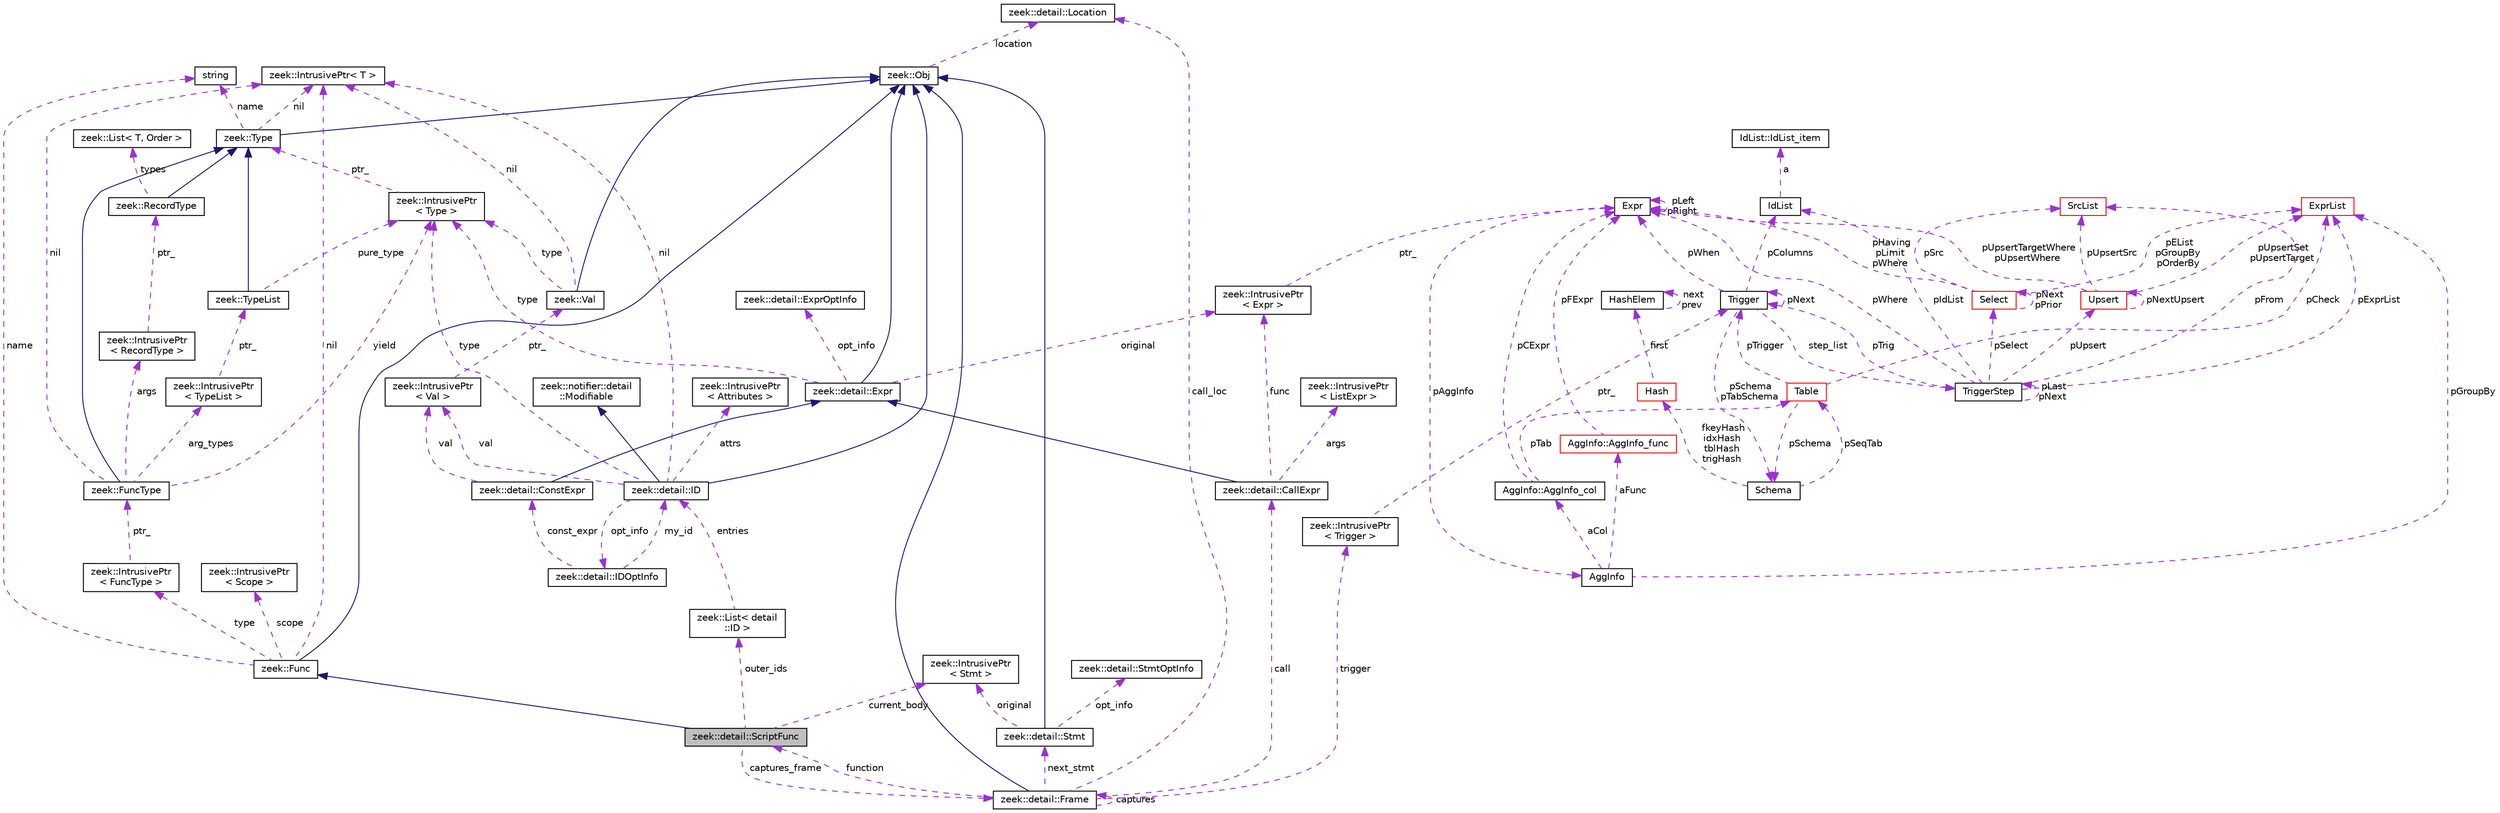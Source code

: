 digraph "zeek::detail::ScriptFunc"
{
 // LATEX_PDF_SIZE
  edge [fontname="Helvetica",fontsize="10",labelfontname="Helvetica",labelfontsize="10"];
  node [fontname="Helvetica",fontsize="10",shape=record];
  Node1 [label="zeek::detail::ScriptFunc",height=0.2,width=0.4,color="black", fillcolor="grey75", style="filled", fontcolor="black",tooltip=" "];
  Node2 -> Node1 [dir="back",color="midnightblue",fontsize="10",style="solid",fontname="Helvetica"];
  Node2 [label="zeek::Func",height=0.2,width=0.4,color="black", fillcolor="white", style="filled",URL="$d5/d7c/classzeek_1_1Func.html",tooltip=" "];
  Node3 -> Node2 [dir="back",color="midnightblue",fontsize="10",style="solid",fontname="Helvetica"];
  Node3 [label="zeek::Obj",height=0.2,width=0.4,color="black", fillcolor="white", style="filled",URL="$dd/df1/classzeek_1_1Obj.html",tooltip=" "];
  Node4 -> Node3 [dir="back",color="darkorchid3",fontsize="10",style="dashed",label=" location" ,fontname="Helvetica"];
  Node4 [label="zeek::detail::Location",height=0.2,width=0.4,color="black", fillcolor="white", style="filled",URL="$d5/d1d/classzeek_1_1detail_1_1Location.html",tooltip=" "];
  Node5 -> Node2 [dir="back",color="darkorchid3",fontsize="10",style="dashed",label=" nil" ,fontname="Helvetica"];
  Node5 [label="zeek::IntrusivePtr\< T \>",height=0.2,width=0.4,color="black", fillcolor="white", style="filled",URL="$d6/dba/classzeek_1_1IntrusivePtr.html",tooltip=" "];
  Node6 -> Node2 [dir="back",color="darkorchid3",fontsize="10",style="dashed",label=" scope" ,fontname="Helvetica"];
  Node6 [label="zeek::IntrusivePtr\l\< Scope \>",height=0.2,width=0.4,color="black", fillcolor="white", style="filled",URL="$d6/dba/classzeek_1_1IntrusivePtr.html",tooltip=" "];
  Node7 -> Node2 [dir="back",color="darkorchid3",fontsize="10",style="dashed",label=" type" ,fontname="Helvetica"];
  Node7 [label="zeek::IntrusivePtr\l\< FuncType \>",height=0.2,width=0.4,color="black", fillcolor="white", style="filled",URL="$d6/dba/classzeek_1_1IntrusivePtr.html",tooltip=" "];
  Node8 -> Node7 [dir="back",color="darkorchid3",fontsize="10",style="dashed",label=" ptr_" ,fontname="Helvetica"];
  Node8 [label="zeek::FuncType",height=0.2,width=0.4,color="black", fillcolor="white", style="filled",URL="$da/ddd/classzeek_1_1FuncType.html",tooltip=" "];
  Node9 -> Node8 [dir="back",color="midnightblue",fontsize="10",style="solid",fontname="Helvetica"];
  Node9 [label="zeek::Type",height=0.2,width=0.4,color="black", fillcolor="white", style="filled",URL="$d0/d4f/classzeek_1_1Type.html",tooltip=" "];
  Node3 -> Node9 [dir="back",color="midnightblue",fontsize="10",style="solid",fontname="Helvetica"];
  Node5 -> Node9 [dir="back",color="darkorchid3",fontsize="10",style="dashed",label=" nil" ,fontname="Helvetica"];
  Node10 -> Node9 [dir="back",color="darkorchid3",fontsize="10",style="dashed",label=" name" ,fontname="Helvetica"];
  Node10 [label="string",height=0.2,width=0.4,color="black", fillcolor="white", style="filled",tooltip=" "];
  Node5 -> Node8 [dir="back",color="darkorchid3",fontsize="10",style="dashed",label=" nil" ,fontname="Helvetica"];
  Node11 -> Node8 [dir="back",color="darkorchid3",fontsize="10",style="dashed",label=" args" ,fontname="Helvetica"];
  Node11 [label="zeek::IntrusivePtr\l\< RecordType \>",height=0.2,width=0.4,color="black", fillcolor="white", style="filled",URL="$d6/dba/classzeek_1_1IntrusivePtr.html",tooltip=" "];
  Node12 -> Node11 [dir="back",color="darkorchid3",fontsize="10",style="dashed",label=" ptr_" ,fontname="Helvetica"];
  Node12 [label="zeek::RecordType",height=0.2,width=0.4,color="black", fillcolor="white", style="filled",URL="$df/d5b/classzeek_1_1RecordType.html",tooltip=" "];
  Node9 -> Node12 [dir="back",color="midnightblue",fontsize="10",style="solid",fontname="Helvetica"];
  Node13 -> Node12 [dir="back",color="darkorchid3",fontsize="10",style="dashed",label=" types" ,fontname="Helvetica"];
  Node13 [label="zeek::List\< T, Order \>",height=0.2,width=0.4,color="black", fillcolor="white", style="filled",URL="$d2/d8d/classzeek_1_1List.html",tooltip=" "];
  Node14 -> Node8 [dir="back",color="darkorchid3",fontsize="10",style="dashed",label=" arg_types" ,fontname="Helvetica"];
  Node14 [label="zeek::IntrusivePtr\l\< TypeList \>",height=0.2,width=0.4,color="black", fillcolor="white", style="filled",URL="$d6/dba/classzeek_1_1IntrusivePtr.html",tooltip=" "];
  Node15 -> Node14 [dir="back",color="darkorchid3",fontsize="10",style="dashed",label=" ptr_" ,fontname="Helvetica"];
  Node15 [label="zeek::TypeList",height=0.2,width=0.4,color="black", fillcolor="white", style="filled",URL="$da/d8e/classzeek_1_1TypeList.html",tooltip=" "];
  Node9 -> Node15 [dir="back",color="midnightblue",fontsize="10",style="solid",fontname="Helvetica"];
  Node16 -> Node15 [dir="back",color="darkorchid3",fontsize="10",style="dashed",label=" pure_type" ,fontname="Helvetica"];
  Node16 [label="zeek::IntrusivePtr\l\< Type \>",height=0.2,width=0.4,color="black", fillcolor="white", style="filled",URL="$d6/dba/classzeek_1_1IntrusivePtr.html",tooltip=" "];
  Node9 -> Node16 [dir="back",color="darkorchid3",fontsize="10",style="dashed",label=" ptr_" ,fontname="Helvetica"];
  Node16 -> Node8 [dir="back",color="darkorchid3",fontsize="10",style="dashed",label=" yield" ,fontname="Helvetica"];
  Node10 -> Node2 [dir="back",color="darkorchid3",fontsize="10",style="dashed",label=" name" ,fontname="Helvetica"];
  Node17 -> Node1 [dir="back",color="darkorchid3",fontsize="10",style="dashed",label=" outer_ids" ,fontname="Helvetica"];
  Node17 [label="zeek::List\< detail\l::ID \>",height=0.2,width=0.4,color="black", fillcolor="white", style="filled",URL="$d2/d8d/classzeek_1_1List.html",tooltip=" "];
  Node18 -> Node17 [dir="back",color="darkorchid3",fontsize="10",style="dashed",label=" entries" ,fontname="Helvetica"];
  Node18 [label="zeek::detail::ID",height=0.2,width=0.4,color="black", fillcolor="white", style="filled",URL="$d1/dcf/classzeek_1_1detail_1_1ID.html",tooltip=" "];
  Node3 -> Node18 [dir="back",color="midnightblue",fontsize="10",style="solid",fontname="Helvetica"];
  Node19 -> Node18 [dir="back",color="midnightblue",fontsize="10",style="solid",fontname="Helvetica"];
  Node19 [label="zeek::notifier::detail\l::Modifiable",height=0.2,width=0.4,color="black", fillcolor="white", style="filled",URL="$d8/d87/classzeek_1_1notifier_1_1detail_1_1Modifiable.html",tooltip=" "];
  Node5 -> Node18 [dir="back",color="darkorchid3",fontsize="10",style="dashed",label=" nil" ,fontname="Helvetica"];
  Node16 -> Node18 [dir="back",color="darkorchid3",fontsize="10",style="dashed",label=" type" ,fontname="Helvetica"];
  Node20 -> Node18 [dir="back",color="darkorchid3",fontsize="10",style="dashed",label=" val" ,fontname="Helvetica"];
  Node20 [label="zeek::IntrusivePtr\l\< Val \>",height=0.2,width=0.4,color="black", fillcolor="white", style="filled",URL="$d6/dba/classzeek_1_1IntrusivePtr.html",tooltip=" "];
  Node21 -> Node20 [dir="back",color="darkorchid3",fontsize="10",style="dashed",label=" ptr_" ,fontname="Helvetica"];
  Node21 [label="zeek::Val",height=0.2,width=0.4,color="black", fillcolor="white", style="filled",URL="$de/d49/classzeek_1_1Val.html",tooltip=" "];
  Node3 -> Node21 [dir="back",color="midnightblue",fontsize="10",style="solid",fontname="Helvetica"];
  Node5 -> Node21 [dir="back",color="darkorchid3",fontsize="10",style="dashed",label=" nil" ,fontname="Helvetica"];
  Node16 -> Node21 [dir="back",color="darkorchid3",fontsize="10",style="dashed",label=" type" ,fontname="Helvetica"];
  Node22 -> Node18 [dir="back",color="darkorchid3",fontsize="10",style="dashed",label=" attrs" ,fontname="Helvetica"];
  Node22 [label="zeek::IntrusivePtr\l\< Attributes \>",height=0.2,width=0.4,color="black", fillcolor="white", style="filled",URL="$d6/dba/classzeek_1_1IntrusivePtr.html",tooltip=" "];
  Node23 -> Node18 [dir="back",color="darkorchid3",fontsize="10",style="dashed",label=" opt_info" ,fontname="Helvetica"];
  Node23 [label="zeek::detail::IDOptInfo",height=0.2,width=0.4,color="black", fillcolor="white", style="filled",URL="$dd/dcb/classzeek_1_1detail_1_1IDOptInfo.html",tooltip=" "];
  Node24 -> Node23 [dir="back",color="darkorchid3",fontsize="10",style="dashed",label=" const_expr" ,fontname="Helvetica"];
  Node24 [label="zeek::detail::ConstExpr",height=0.2,width=0.4,color="black", fillcolor="white", style="filled",URL="$db/db7/classzeek_1_1detail_1_1ConstExpr.html",tooltip=" "];
  Node25 -> Node24 [dir="back",color="midnightblue",fontsize="10",style="solid",fontname="Helvetica"];
  Node25 [label="zeek::detail::Expr",height=0.2,width=0.4,color="black", fillcolor="white", style="filled",URL="$dc/d54/classzeek_1_1detail_1_1Expr.html",tooltip=" "];
  Node3 -> Node25 [dir="back",color="midnightblue",fontsize="10",style="solid",fontname="Helvetica"];
  Node16 -> Node25 [dir="back",color="darkorchid3",fontsize="10",style="dashed",label=" type" ,fontname="Helvetica"];
  Node26 -> Node25 [dir="back",color="darkorchid3",fontsize="10",style="dashed",label=" original" ,fontname="Helvetica"];
  Node26 [label="zeek::IntrusivePtr\l\< Expr \>",height=0.2,width=0.4,color="black", fillcolor="white", style="filled",URL="$d6/dba/classzeek_1_1IntrusivePtr.html",tooltip=" "];
  Node27 -> Node26 [dir="back",color="darkorchid3",fontsize="10",style="dashed",label=" ptr_" ,fontname="Helvetica"];
  Node27 [label="Expr",height=0.2,width=0.4,color="black", fillcolor="white", style="filled",URL="$db/d1b/sqlite3_8c.html#d4/dfb/structExpr",tooltip=" "];
  Node27 -> Node27 [dir="back",color="darkorchid3",fontsize="10",style="dashed",label=" pLeft\npRight" ,fontname="Helvetica"];
  Node28 -> Node27 [dir="back",color="darkorchid3",fontsize="10",style="dashed",label=" pAggInfo" ,fontname="Helvetica"];
  Node28 [label="AggInfo",height=0.2,width=0.4,color="black", fillcolor="white", style="filled",URL="$db/d1b/sqlite3_8c.html#d2/dc8/structAggInfo",tooltip=" "];
  Node29 -> Node28 [dir="back",color="darkorchid3",fontsize="10",style="dashed",label=" pGroupBy" ,fontname="Helvetica"];
  Node29 [label="ExprList",height=0.2,width=0.4,color="red", fillcolor="white", style="filled",URL="$db/d1b/sqlite3_8c.html#d5/d5c/structExprList",tooltip=" "];
  Node31 -> Node28 [dir="back",color="darkorchid3",fontsize="10",style="dashed",label=" aCol" ,fontname="Helvetica"];
  Node31 [label="AggInfo::AggInfo_col",height=0.2,width=0.4,color="black", fillcolor="white", style="filled",URL="$db/d1b/sqlite3_8c.html#d6/d3a/structAggInfo_1_1AggInfo__col",tooltip=" "];
  Node32 -> Node31 [dir="back",color="darkorchid3",fontsize="10",style="dashed",label=" pTab" ,fontname="Helvetica"];
  Node32 [label="Table",height=0.2,width=0.4,color="red", fillcolor="white", style="filled",URL="$db/d1b/sqlite3_8c.html#dc/dcb/structTable",tooltip=" "];
  Node29 -> Node32 [dir="back",color="darkorchid3",fontsize="10",style="dashed",label=" pCheck" ,fontname="Helvetica"];
  Node39 -> Node32 [dir="back",color="darkorchid3",fontsize="10",style="dashed",label=" pTrigger" ,fontname="Helvetica"];
  Node39 [label="Trigger",height=0.2,width=0.4,color="black", fillcolor="white", style="filled",URL="$db/d1b/sqlite3_8c.html#dc/d15/structTrigger",tooltip=" "];
  Node27 -> Node39 [dir="back",color="darkorchid3",fontsize="10",style="dashed",label=" pWhen" ,fontname="Helvetica"];
  Node40 -> Node39 [dir="back",color="darkorchid3",fontsize="10",style="dashed",label=" pColumns" ,fontname="Helvetica"];
  Node40 [label="IdList",height=0.2,width=0.4,color="black", fillcolor="white", style="filled",URL="$db/d1b/sqlite3_8c.html#da/d69/structIdList",tooltip=" "];
  Node41 -> Node40 [dir="back",color="darkorchid3",fontsize="10",style="dashed",label=" a" ,fontname="Helvetica"];
  Node41 [label="IdList::IdList_item",height=0.2,width=0.4,color="black", fillcolor="white", style="filled",URL="$db/d1b/sqlite3_8c.html#d4/dc3/structIdList_1_1IdList__item",tooltip=" "];
  Node35 -> Node39 [dir="back",color="darkorchid3",fontsize="10",style="dashed",label=" pSchema\npTabSchema" ,fontname="Helvetica"];
  Node35 [label="Schema",height=0.2,width=0.4,color="black", fillcolor="white", style="filled",URL="$db/d1b/sqlite3_8c.html#d8/db0/structSchema",tooltip=" "];
  Node36 -> Node35 [dir="back",color="darkorchid3",fontsize="10",style="dashed",label=" fkeyHash\nidxHash\ntblHash\ntrigHash" ,fontname="Helvetica"];
  Node36 [label="Hash",height=0.2,width=0.4,color="red", fillcolor="white", style="filled",URL="$db/d1b/sqlite3_8c.html#d1/dbe/structHash",tooltip=" "];
  Node37 -> Node36 [dir="back",color="darkorchid3",fontsize="10",style="dashed",label=" first" ,fontname="Helvetica"];
  Node37 [label="HashElem",height=0.2,width=0.4,color="black", fillcolor="white", style="filled",URL="$db/d1b/sqlite3_8c.html#da/d21/structHashElem",tooltip=" "];
  Node37 -> Node37 [dir="back",color="darkorchid3",fontsize="10",style="dashed",label=" next\nprev" ,fontname="Helvetica"];
  Node32 -> Node35 [dir="back",color="darkorchid3",fontsize="10",style="dashed",label=" pSeqTab" ,fontname="Helvetica"];
  Node42 -> Node39 [dir="back",color="darkorchid3",fontsize="10",style="dashed",label=" step_list" ,fontname="Helvetica"];
  Node42 [label="TriggerStep",height=0.2,width=0.4,color="black", fillcolor="white", style="filled",URL="$db/d1b/sqlite3_8c.html#d5/da5/structTriggerStep",tooltip=" "];
  Node39 -> Node42 [dir="back",color="darkorchid3",fontsize="10",style="dashed",label=" pTrig" ,fontname="Helvetica"];
  Node43 -> Node42 [dir="back",color="darkorchid3",fontsize="10",style="dashed",label=" pSelect" ,fontname="Helvetica"];
  Node43 [label="Select",height=0.2,width=0.4,color="red", fillcolor="white", style="filled",URL="$db/d1b/sqlite3_8c.html#dd/d39/structSelect",tooltip=" "];
  Node29 -> Node43 [dir="back",color="darkorchid3",fontsize="10",style="dashed",label=" pEList\npGroupBy\npOrderBy" ,fontname="Helvetica"];
  Node44 -> Node43 [dir="back",color="darkorchid3",fontsize="10",style="dashed",label=" pSrc" ,fontname="Helvetica"];
  Node44 [label="SrcList",height=0.2,width=0.4,color="red", fillcolor="white", style="filled",URL="$db/d1b/sqlite3_8c.html#de/deb/structSrcList",tooltip=" "];
  Node27 -> Node43 [dir="back",color="darkorchid3",fontsize="10",style="dashed",label=" pHaving\npLimit\npWhere" ,fontname="Helvetica"];
  Node43 -> Node43 [dir="back",color="darkorchid3",fontsize="10",style="dashed",label=" pNext\npPrior" ,fontname="Helvetica"];
  Node44 -> Node42 [dir="back",color="darkorchid3",fontsize="10",style="dashed",label=" pFrom" ,fontname="Helvetica"];
  Node27 -> Node42 [dir="back",color="darkorchid3",fontsize="10",style="dashed",label=" pWhere" ,fontname="Helvetica"];
  Node29 -> Node42 [dir="back",color="darkorchid3",fontsize="10",style="dashed",label=" pExprList" ,fontname="Helvetica"];
  Node40 -> Node42 [dir="back",color="darkorchid3",fontsize="10",style="dashed",label=" pIdList" ,fontname="Helvetica"];
  Node51 -> Node42 [dir="back",color="darkorchid3",fontsize="10",style="dashed",label=" pUpsert" ,fontname="Helvetica"];
  Node51 [label="Upsert",height=0.2,width=0.4,color="red", fillcolor="white", style="filled",URL="$db/d1b/sqlite3_8c.html#da/d8e/structUpsert",tooltip=" "];
  Node29 -> Node51 [dir="back",color="darkorchid3",fontsize="10",style="dashed",label=" pUpsertSet\npUpsertTarget" ,fontname="Helvetica"];
  Node27 -> Node51 [dir="back",color="darkorchid3",fontsize="10",style="dashed",label=" pUpsertTargetWhere\npUpsertWhere" ,fontname="Helvetica"];
  Node51 -> Node51 [dir="back",color="darkorchid3",fontsize="10",style="dashed",label=" pNextUpsert" ,fontname="Helvetica"];
  Node44 -> Node51 [dir="back",color="darkorchid3",fontsize="10",style="dashed",label=" pUpsertSrc" ,fontname="Helvetica"];
  Node42 -> Node42 [dir="back",color="darkorchid3",fontsize="10",style="dashed",label=" pLast\npNext" ,fontname="Helvetica"];
  Node39 -> Node39 [dir="back",color="darkorchid3",fontsize="10",style="dashed",label=" pNext" ,fontname="Helvetica"];
  Node35 -> Node32 [dir="back",color="darkorchid3",fontsize="10",style="dashed",label=" pSchema" ,fontname="Helvetica"];
  Node27 -> Node31 [dir="back",color="darkorchid3",fontsize="10",style="dashed",label=" pCExpr" ,fontname="Helvetica"];
  Node52 -> Node28 [dir="back",color="darkorchid3",fontsize="10",style="dashed",label=" aFunc" ,fontname="Helvetica"];
  Node52 [label="AggInfo::AggInfo_func",height=0.2,width=0.4,color="red", fillcolor="white", style="filled",URL="$db/d1b/sqlite3_8c.html#d3/d2e/structAggInfo_1_1AggInfo__func",tooltip=" "];
  Node27 -> Node52 [dir="back",color="darkorchid3",fontsize="10",style="dashed",label=" pFExpr" ,fontname="Helvetica"];
  Node53 -> Node25 [dir="back",color="darkorchid3",fontsize="10",style="dashed",label=" opt_info" ,fontname="Helvetica"];
  Node53 [label="zeek::detail::ExprOptInfo",height=0.2,width=0.4,color="black", fillcolor="white", style="filled",URL="$d2/d12/namespacezeek_1_1detail.html#de/d9f/classzeek_1_1detail_1_1ExprOptInfo",tooltip=" "];
  Node20 -> Node24 [dir="back",color="darkorchid3",fontsize="10",style="dashed",label=" val" ,fontname="Helvetica"];
  Node18 -> Node23 [dir="back",color="darkorchid3",fontsize="10",style="dashed",label=" my_id" ,fontname="Helvetica"];
  Node54 -> Node1 [dir="back",color="darkorchid3",fontsize="10",style="dashed",label=" captures_frame" ,fontname="Helvetica"];
  Node54 [label="zeek::detail::Frame",height=0.2,width=0.4,color="black", fillcolor="white", style="filled",URL="$dd/d3f/classzeek_1_1detail_1_1Frame.html",tooltip=" "];
  Node3 -> Node54 [dir="back",color="midnightblue",fontsize="10",style="solid",fontname="Helvetica"];
  Node54 -> Node54 [dir="back",color="darkorchid3",fontsize="10",style="dashed",label=" captures" ,fontname="Helvetica"];
  Node1 -> Node54 [dir="back",color="darkorchid3",fontsize="10",style="dashed",label=" function" ,fontname="Helvetica"];
  Node55 -> Node54 [dir="back",color="darkorchid3",fontsize="10",style="dashed",label=" next_stmt" ,fontname="Helvetica"];
  Node55 [label="zeek::detail::Stmt",height=0.2,width=0.4,color="black", fillcolor="white", style="filled",URL="$d2/df8/classzeek_1_1detail_1_1Stmt.html",tooltip=" "];
  Node3 -> Node55 [dir="back",color="midnightblue",fontsize="10",style="solid",fontname="Helvetica"];
  Node56 -> Node55 [dir="back",color="darkorchid3",fontsize="10",style="dashed",label=" original" ,fontname="Helvetica"];
  Node56 [label="zeek::IntrusivePtr\l\< Stmt \>",height=0.2,width=0.4,color="black", fillcolor="white", style="filled",URL="$d6/dba/classzeek_1_1IntrusivePtr.html",tooltip=" "];
  Node57 -> Node55 [dir="back",color="darkorchid3",fontsize="10",style="dashed",label=" opt_info" ,fontname="Helvetica"];
  Node57 [label="zeek::detail::StmtOptInfo",height=0.2,width=0.4,color="black", fillcolor="white", style="filled",URL="$d2/d12/namespacezeek_1_1detail.html#dd/dee/classzeek_1_1detail_1_1StmtOptInfo",tooltip=" "];
  Node58 -> Node54 [dir="back",color="darkorchid3",fontsize="10",style="dashed",label=" trigger" ,fontname="Helvetica"];
  Node58 [label="zeek::IntrusivePtr\l\< Trigger \>",height=0.2,width=0.4,color="black", fillcolor="white", style="filled",URL="$d6/dba/classzeek_1_1IntrusivePtr.html",tooltip=" "];
  Node39 -> Node58 [dir="back",color="darkorchid3",fontsize="10",style="dashed",label=" ptr_" ,fontname="Helvetica"];
  Node59 -> Node54 [dir="back",color="darkorchid3",fontsize="10",style="dashed",label=" call" ,fontname="Helvetica"];
  Node59 [label="zeek::detail::CallExpr",height=0.2,width=0.4,color="black", fillcolor="white", style="filled",URL="$dd/d00/classzeek_1_1detail_1_1CallExpr.html",tooltip=" "];
  Node25 -> Node59 [dir="back",color="midnightblue",fontsize="10",style="solid",fontname="Helvetica"];
  Node26 -> Node59 [dir="back",color="darkorchid3",fontsize="10",style="dashed",label=" func" ,fontname="Helvetica"];
  Node60 -> Node59 [dir="back",color="darkorchid3",fontsize="10",style="dashed",label=" args" ,fontname="Helvetica"];
  Node60 [label="zeek::IntrusivePtr\l\< ListExpr \>",height=0.2,width=0.4,color="black", fillcolor="white", style="filled",URL="$d6/dba/classzeek_1_1IntrusivePtr.html",tooltip=" "];
  Node4 -> Node54 [dir="back",color="darkorchid3",fontsize="10",style="dashed",label=" call_loc" ,fontname="Helvetica"];
  Node56 -> Node1 [dir="back",color="darkorchid3",fontsize="10",style="dashed",label=" current_body" ,fontname="Helvetica"];
}
